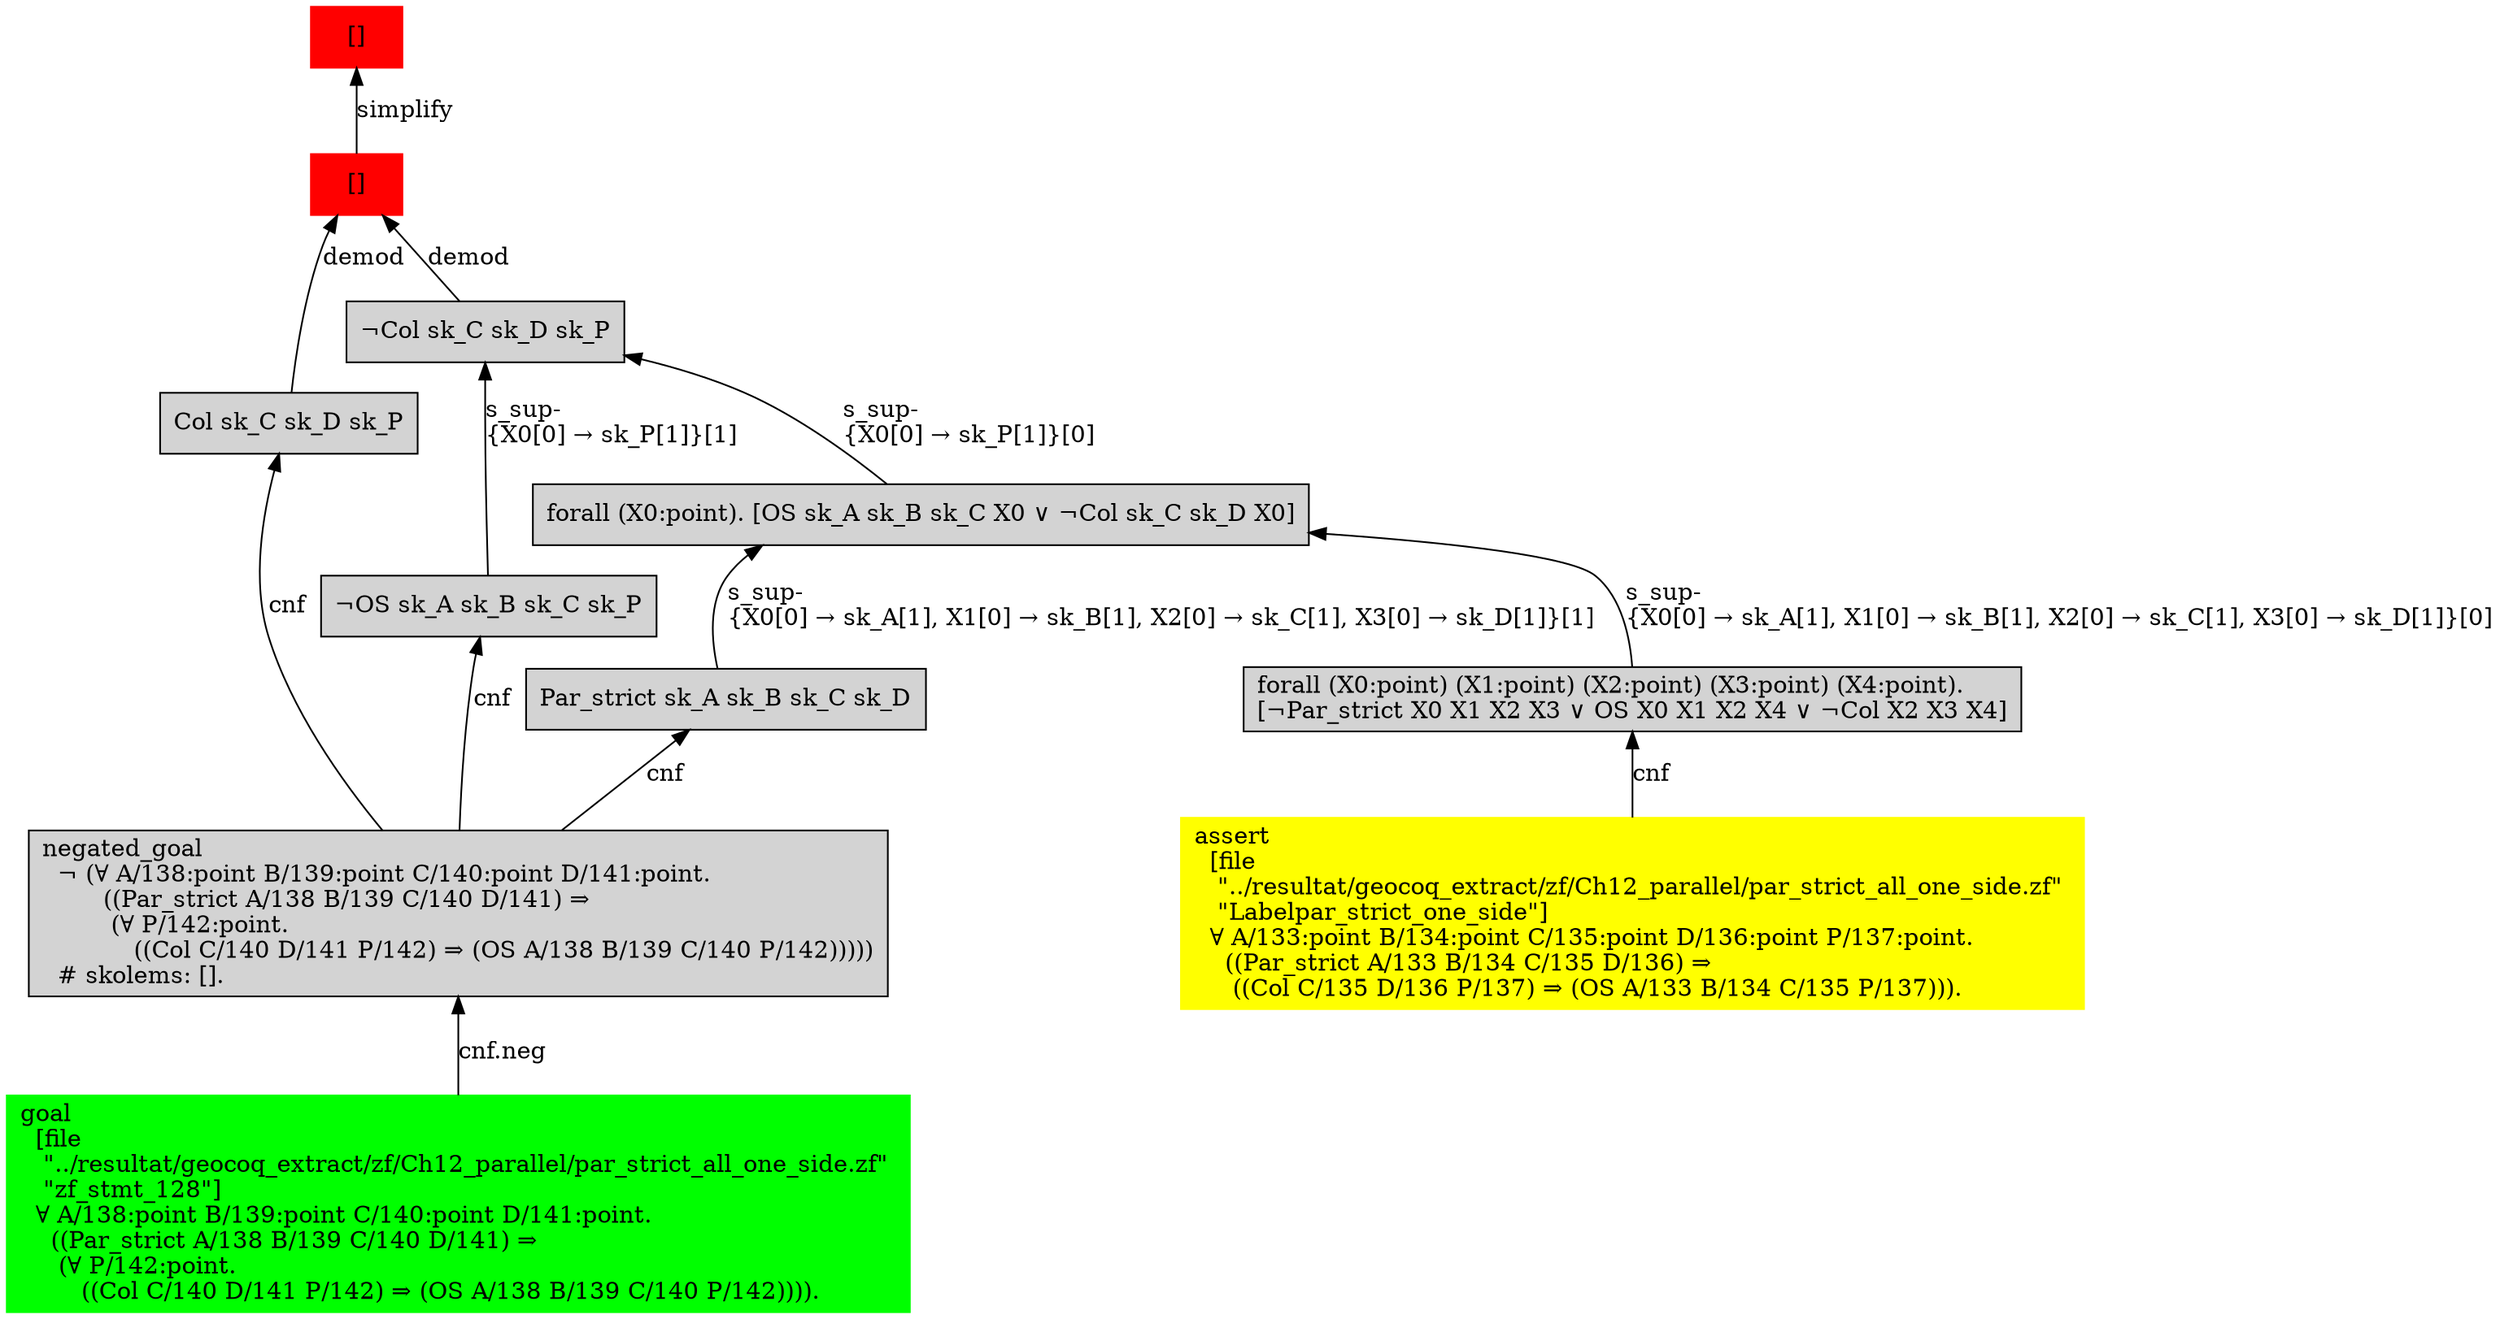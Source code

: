 digraph "unsat_graph" {
  vertex_0 [color=red, label="[]", shape=box, style=filled];
  vertex_0 -> vertex_1 [label="simplify", dir="back"];
  vertex_1 [color=red, label="[]", shape=box, style=filled];
  vertex_1 -> vertex_2 [label="demod", dir="back"];
  vertex_2 [shape=box, label="Col sk_C sk_D sk_P\l", style=filled];
  vertex_2 -> vertex_3 [label="cnf", dir="back"];
  vertex_3 [shape=box, label="negated_goal\l  ¬ (∀ A/138:point B/139:point C/140:point D/141:point.\l        ((Par_strict A/138 B/139 C/140 D/141) ⇒\l         (∀ P/142:point.\l            ((Col C/140 D/141 P/142) ⇒ (OS A/138 B/139 C/140 P/142)))))\l  # skolems: [].\l", style=filled];
  vertex_3 -> vertex_4 [label="cnf.neg", dir="back"];
  vertex_4 [color=green, shape=box, label="goal\l  [file\l   \"../resultat/geocoq_extract/zf/Ch12_parallel/par_strict_all_one_side.zf\" \l   \"zf_stmt_128\"]\l  ∀ A/138:point B/139:point C/140:point D/141:point.\l    ((Par_strict A/138 B/139 C/140 D/141) ⇒\l     (∀ P/142:point.\l        ((Col C/140 D/141 P/142) ⇒ (OS A/138 B/139 C/140 P/142)))).\l", style=filled];
  vertex_1 -> vertex_5 [label="demod", dir="back"];
  vertex_5 [shape=box, label="¬Col sk_C sk_D sk_P\l", style=filled];
  vertex_5 -> vertex_6 [label="s_sup-\l\{X0[0] → sk_P[1]\}[1]\l", dir="back"];
  vertex_6 [shape=box, label="¬OS sk_A sk_B sk_C sk_P\l", style=filled];
  vertex_6 -> vertex_3 [label="cnf", dir="back"];
  vertex_5 -> vertex_7 [label="s_sup-\l\{X0[0] → sk_P[1]\}[0]\l", dir="back"];
  vertex_7 [shape=box, label="forall (X0:point). [OS sk_A sk_B sk_C X0 ∨ ¬Col sk_C sk_D X0]\l", style=filled];
  vertex_7 -> vertex_8 [label="s_sup-\l\{X0[0] → sk_A[1], X1[0] → sk_B[1], X2[0] → sk_C[1], X3[0] → sk_D[1]\}[0]\l", dir="back"];
  vertex_8 [shape=box, label="forall (X0:point) (X1:point) (X2:point) (X3:point) (X4:point).\l[¬Par_strict X0 X1 X2 X3 ∨ OS X0 X1 X2 X4 ∨ ¬Col X2 X3 X4]\l", style=filled];
  vertex_8 -> vertex_9 [label="cnf", dir="back"];
  vertex_9 [color=yellow, shape=box, label="assert\l  [file\l   \"../resultat/geocoq_extract/zf/Ch12_parallel/par_strict_all_one_side.zf\" \l   \"Labelpar_strict_one_side\"]\l  ∀ A/133:point B/134:point C/135:point D/136:point P/137:point.\l    ((Par_strict A/133 B/134 C/135 D/136) ⇒\l     ((Col C/135 D/136 P/137) ⇒ (OS A/133 B/134 C/135 P/137))).\l", style=filled];
  vertex_7 -> vertex_10 [label="s_sup-\l\{X0[0] → sk_A[1], X1[0] → sk_B[1], X2[0] → sk_C[1], X3[0] → sk_D[1]\}[1]\l", dir="back"];
  vertex_10 [shape=box, label="Par_strict sk_A sk_B sk_C sk_D\l", style=filled];
  vertex_10 -> vertex_3 [label="cnf", dir="back"];
  }


